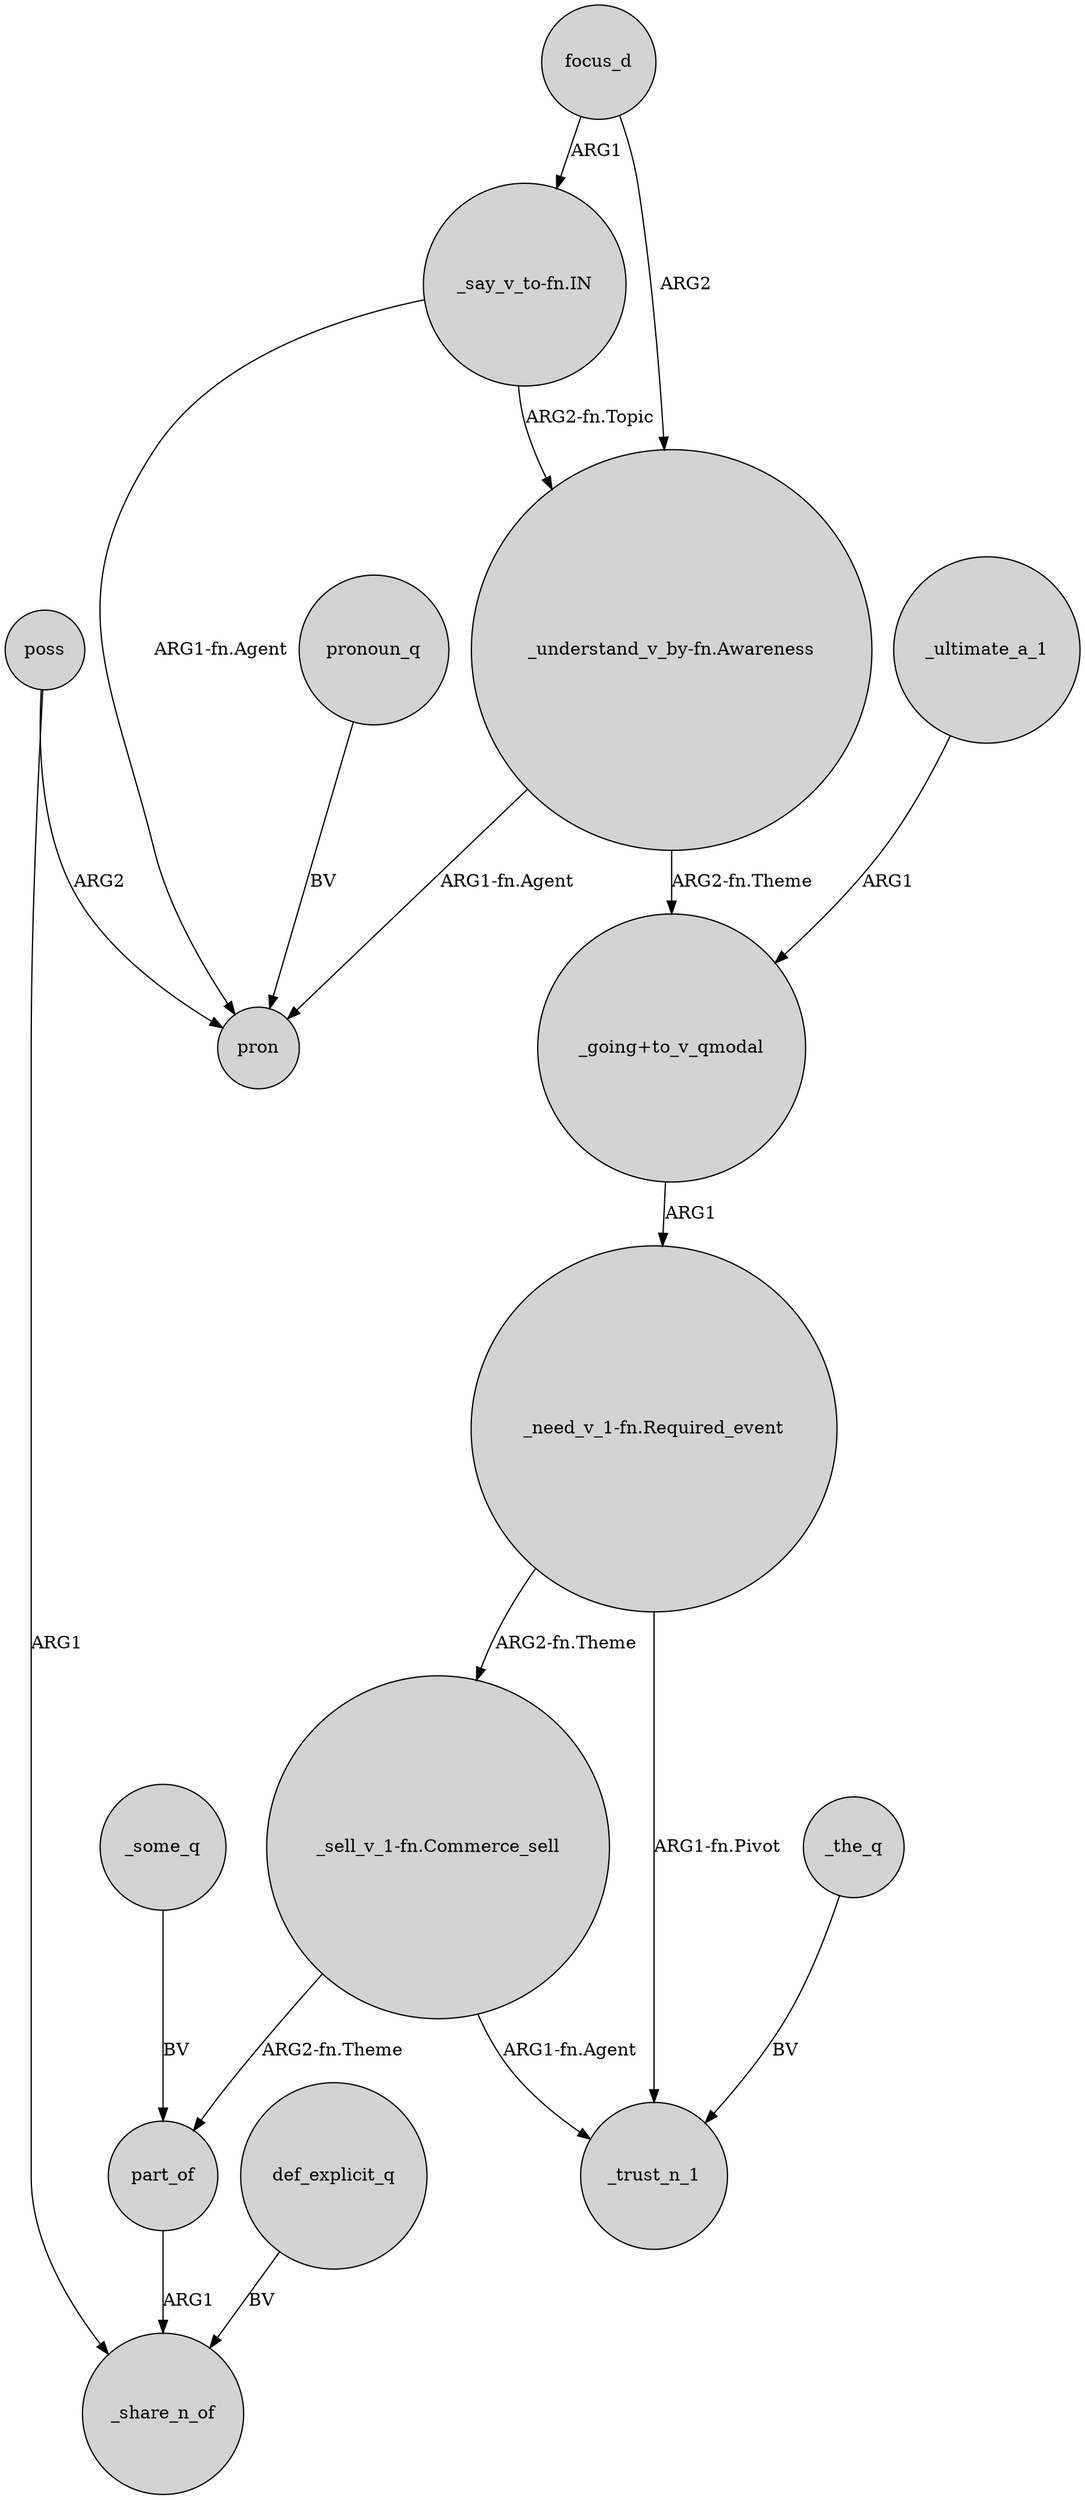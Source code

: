 digraph {
	node [shape=circle style=filled]
	"_sell_v_1-fn.Commerce_sell" -> _trust_n_1 [label="ARG1-fn.Agent"]
	poss -> pron [label=ARG2]
	"_say_v_to-fn.IN" -> "_understand_v_by-fn.Awareness" [label="ARG2-fn.Topic"]
	_ultimate_a_1 -> "_going+to_v_qmodal" [label=ARG1]
	"_need_v_1-fn.Required_event" -> "_sell_v_1-fn.Commerce_sell" [label="ARG2-fn.Theme"]
	"_understand_v_by-fn.Awareness" -> pron [label="ARG1-fn.Agent"]
	"_going+to_v_qmodal" -> "_need_v_1-fn.Required_event" [label=ARG1]
	_some_q -> part_of [label=BV]
	pronoun_q -> pron [label=BV]
	"_understand_v_by-fn.Awareness" -> "_going+to_v_qmodal" [label="ARG2-fn.Theme"]
	"_sell_v_1-fn.Commerce_sell" -> part_of [label="ARG2-fn.Theme"]
	_the_q -> _trust_n_1 [label=BV]
	"_say_v_to-fn.IN" -> pron [label="ARG1-fn.Agent"]
	"_need_v_1-fn.Required_event" -> _trust_n_1 [label="ARG1-fn.Pivot"]
	focus_d -> "_understand_v_by-fn.Awareness" [label=ARG2]
	poss -> _share_n_of [label=ARG1]
	part_of -> _share_n_of [label=ARG1]
	def_explicit_q -> _share_n_of [label=BV]
	focus_d -> "_say_v_to-fn.IN" [label=ARG1]
}

